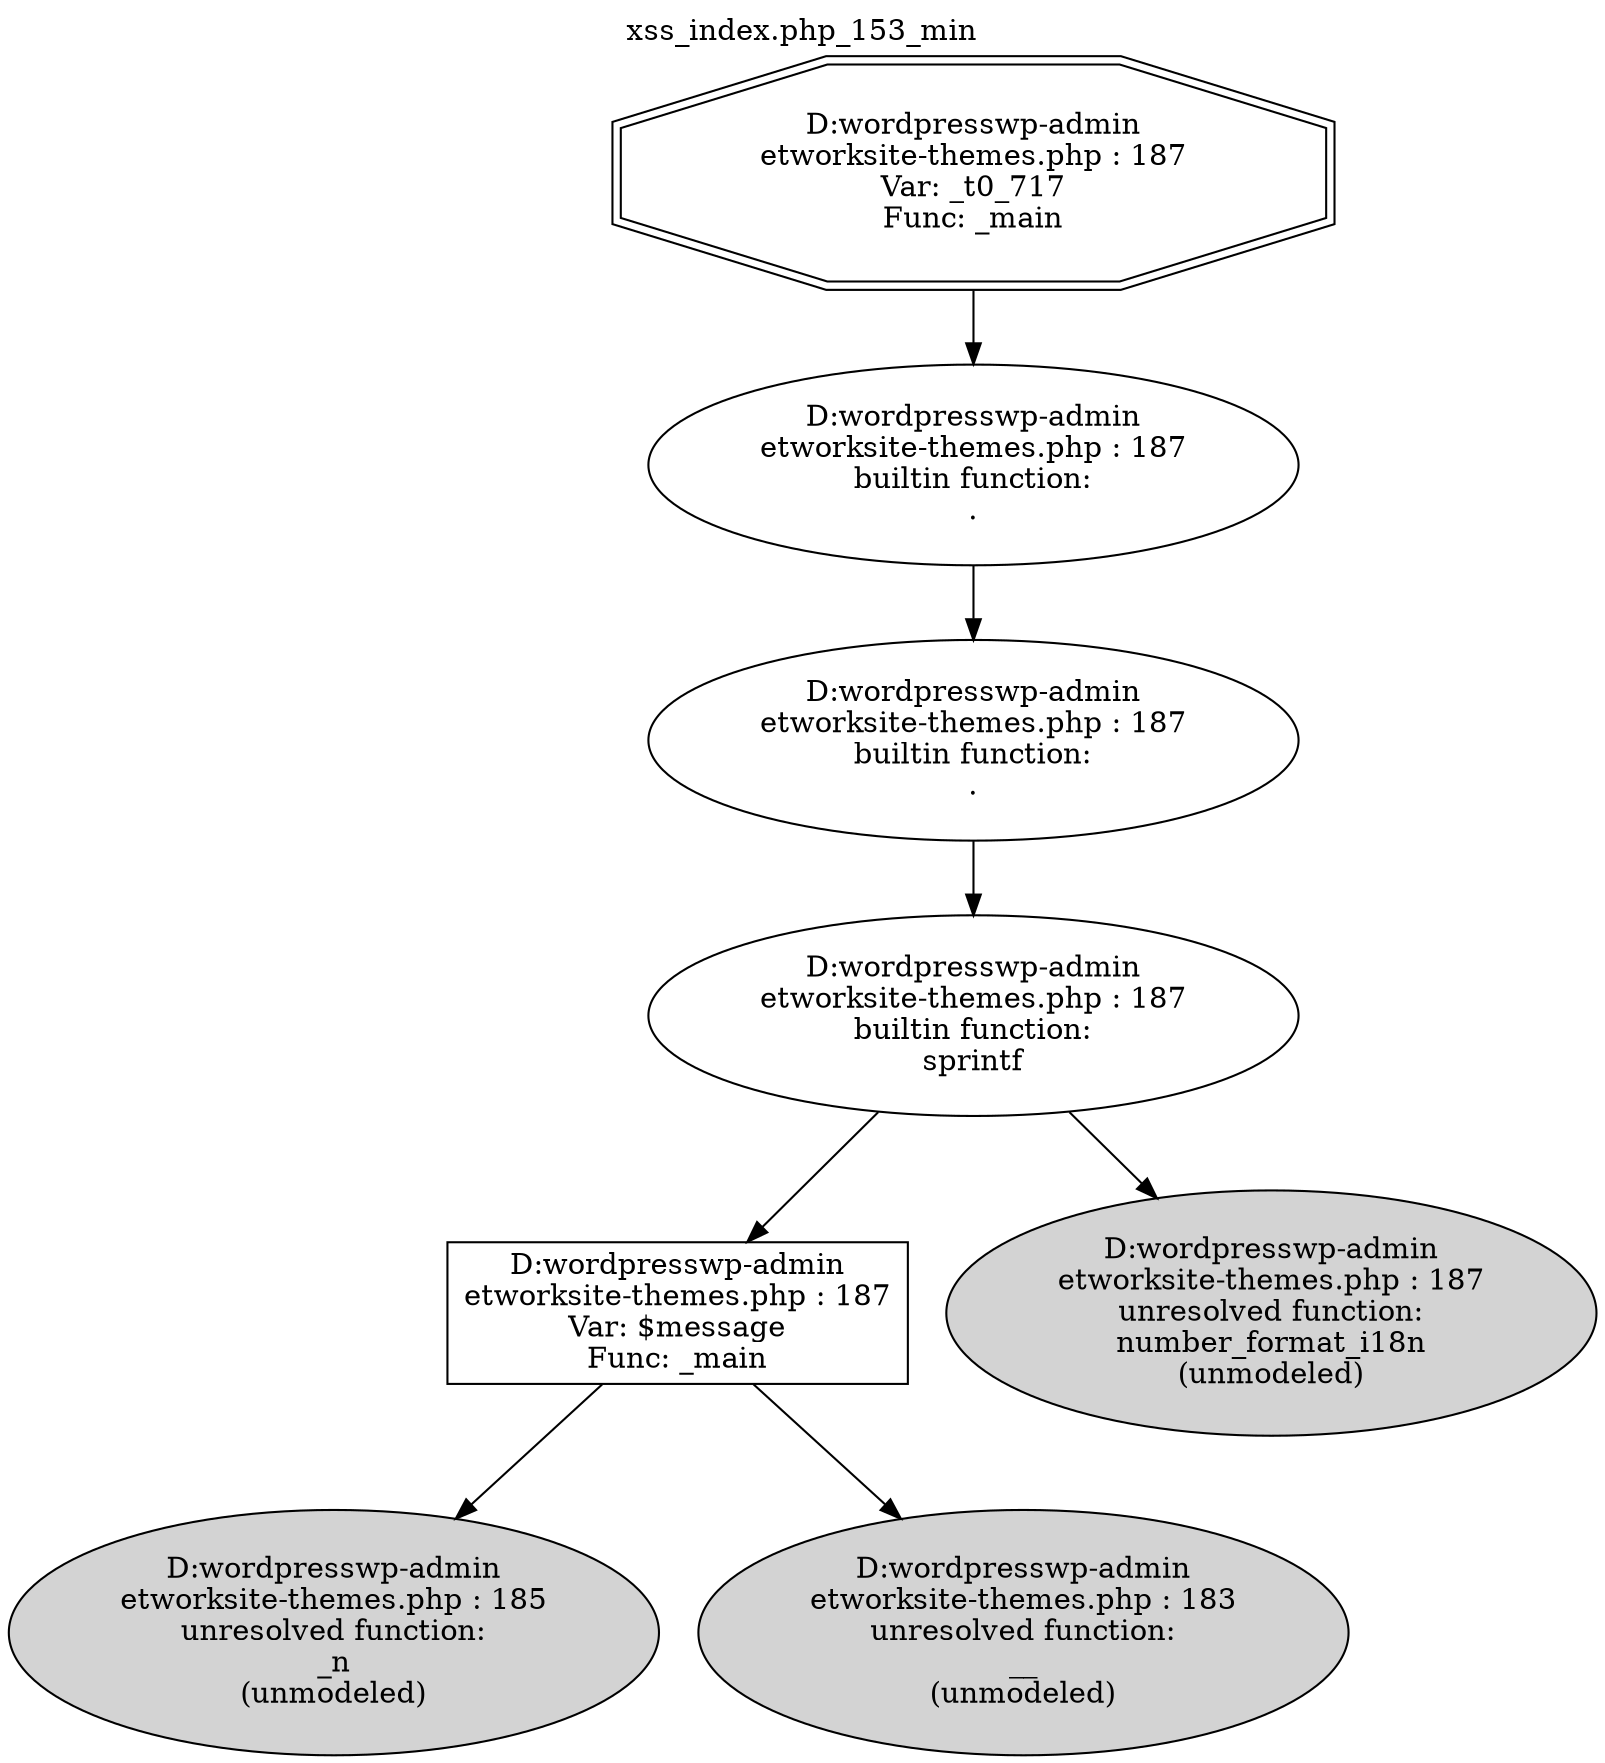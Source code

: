 digraph cfg {
  label="xss_index.php_153_min";
  labelloc=t;
  n1 [shape=doubleoctagon, label="D:\wordpress\wp-admin\network\site-themes.php : 187\nVar: _t0_717\nFunc: _main\n"];
  n2 [shape=ellipse, label="D:\wordpress\wp-admin\network\site-themes.php : 187\nbuiltin function:\n.\n"];
  n3 [shape=ellipse, label="D:\wordpress\wp-admin\network\site-themes.php : 187\nbuiltin function:\n.\n"];
  n4 [shape=ellipse, label="D:\wordpress\wp-admin\network\site-themes.php : 187\nbuiltin function:\nsprintf\n"];
  n5 [shape=box, label="D:\wordpress\wp-admin\network\site-themes.php : 187\nVar: $message\nFunc: _main\n"];
  n6 [shape=ellipse, label="D:\wordpress\wp-admin\network\site-themes.php : 185\nunresolved function:\n_n\n(unmodeled)\n",style=filled];
  n7 [shape=ellipse, label="D:\wordpress\wp-admin\network\site-themes.php : 183\nunresolved function:\n__\n(unmodeled)\n",style=filled];
  n8 [shape=ellipse, label="D:\wordpress\wp-admin\network\site-themes.php : 187\nunresolved function:\nnumber_format_i18n\n(unmodeled)\n",style=filled];
  n1 -> n2;
  n2 -> n3;
  n3 -> n4;
  n4 -> n5;
  n4 -> n8;
  n5 -> n6;
  n5 -> n7;
}
